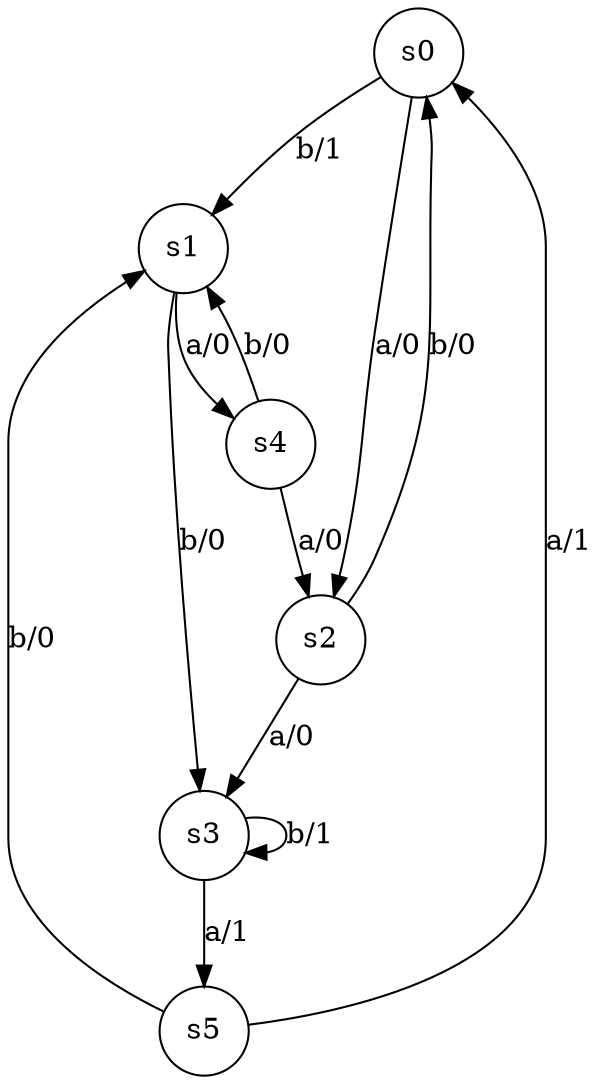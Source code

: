digraph fsm{
	s_0 [label="s0" shape="circle"]
	s_1 [label="s1" shape="circle"]
	s_2 [label="s2" shape="circle"]
	s_3 [label="s3" shape="circle"]
	s_4 [label="s4" shape="circle"]
	s_5 [label="s5" shape="circle"]
	
	s_0 -> s_2[label="a/0"]
	
	s_0 -> s_1[label="b/1"]
	
	s_1 -> s_4[label="a/0"]
	
	s_1 -> s_3[label="b/0"]
	
	s_3 -> s_5[label="a/1"]
	
	s_3 -> s_3[label="b/1"]
	
	s_5 -> s_0[label="a/1"]
	
	s_4 -> s_1[label="b/0"]
	
	s_5 -> s_1[label="b/0"]
	
	s_2 -> s_0[label="b/0"]
	
	s_2 -> s_3[label="a/0"]
	
	s_4 -> s_2[label="a/0"]
}